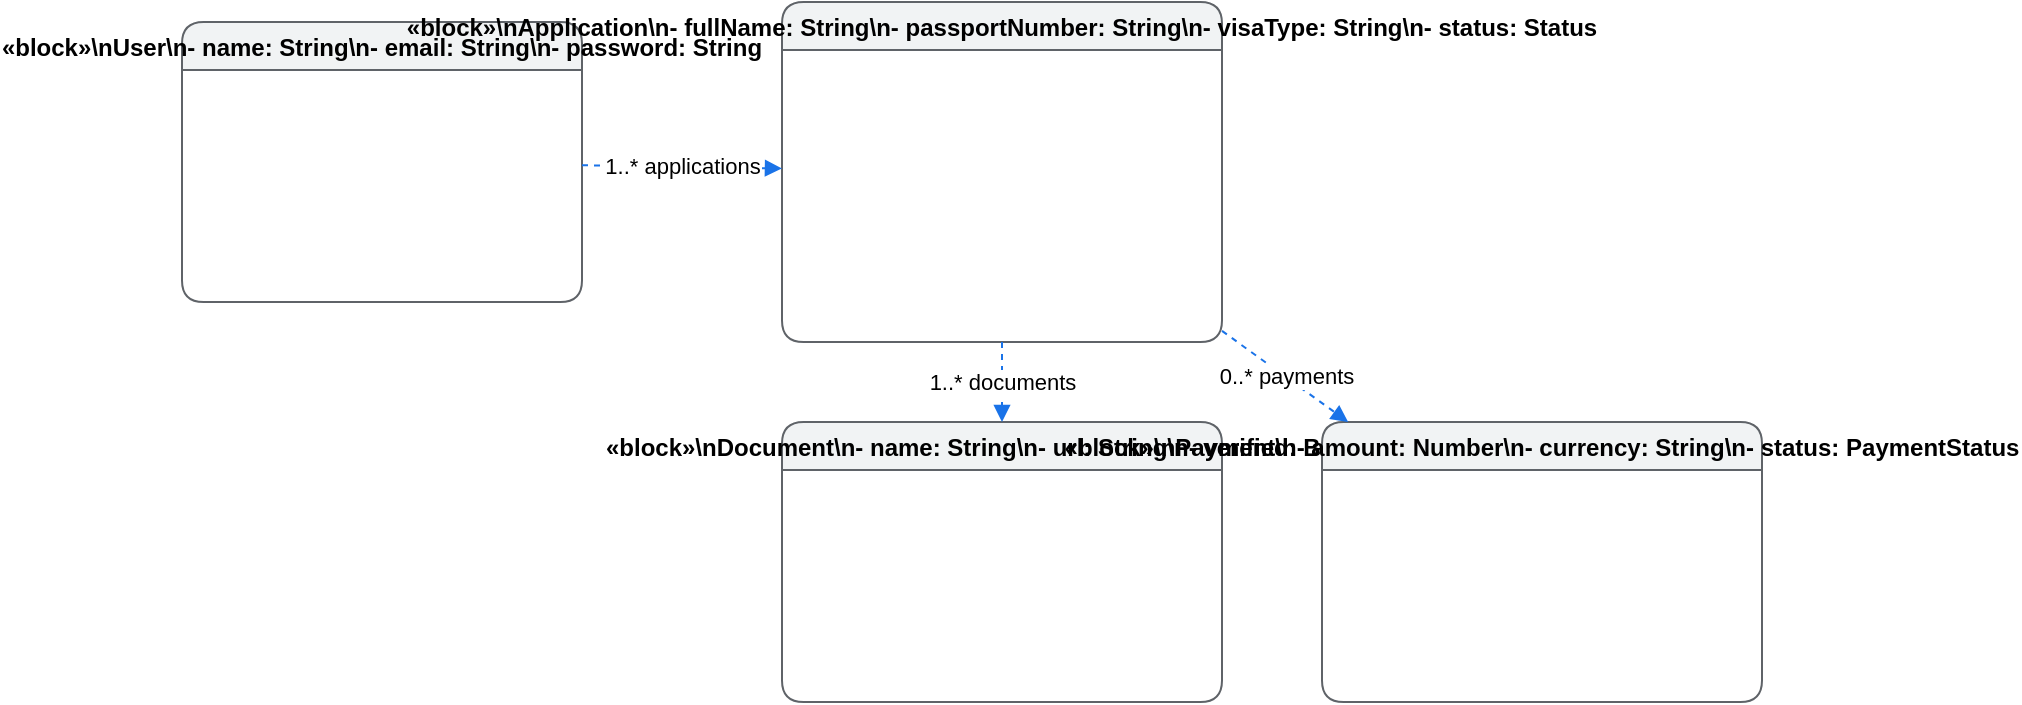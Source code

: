 <mxfile version="20.8.0">
  <diagram id="bdd" name="Block Definition Diagram">
    <mxGraphModel dx="1024" dy="768" grid="1" gridSize="10" guides="1" tooltips="1" connect="1" arrows="1" fold="1" page="1" pageScale="1" pageWidth="1100" pageHeight="850" math="0" shadow="0">
      <root>
        <mxCell id="0"/>
        <mxCell id="1" parent="0"/>

        <mxCell id="blk_user" value="«block»\nUser\n- name: String\n- email: String\n- password: String" style="swimlane;childLayout=stackLayout;rounded=1;horizontal=1;startSize=24;fillColor=#f1f3f4;strokeColor=#5f6368" vertex="1" parent="1">
          <mxGeometry x="70" y="70" width="200" height="140" as="geometry"/>
        </mxCell>

        <mxCell id="blk_app" value="«block»\nApplication\n- fullName: String\n- passportNumber: String\n- visaType: String\n- status: Status" style="swimlane;childLayout=stackLayout;rounded=1;horizontal=1;startSize=24;fillColor=#f1f3f4;strokeColor=#5f6368" vertex="1" parent="1">
          <mxGeometry x="370" y="60" width="220" height="170" as="geometry"/>
        </mxCell>

        <mxCell id="blk_doc" value="«block»\nDocument\n- name: String\n- url: String\n- verified: Boolean" style="swimlane;childLayout=stackLayout;rounded=1;horizontal=1;startSize=24;fillColor=#f1f3f4;strokeColor=#5f6368" vertex="1" parent="1">
          <mxGeometry x="370" y="270" width="220" height="140" as="geometry"/>
        </mxCell>

        <mxCell id="blk_pay" value="«block»\nPayment\n- amount: Number\n- currency: String\n- status: PaymentStatus" style="swimlane;childLayout=stackLayout;rounded=1;horizontal=1;startSize=24;fillColor=#f1f3f4;strokeColor=#5f6368" vertex="1" parent="1">
          <mxGeometry x="640" y="270" width="220" height="140" as="geometry"/>
        </mxCell>

        <mxCell id="assoc1" value="1..* applications" style="endArrow=block;endFill=1;html=1;strokeColor=#1a73e8;dashed=1" edge="1" parent="1" source="blk_user" target="blk_app">
          <mxGeometry relative="1" as="geometry"/>
        </mxCell>
        <mxCell id="assoc2" value="1..* documents" style="endArrow=block;endFill=1;html=1;strokeColor=#1a73e8;dashed=1" edge="1" parent="1" source="blk_app" target="blk_doc">
          <mxGeometry relative="1" as="geometry"/>
        </mxCell>
        <mxCell id="assoc3" value="0..* payments" style="endArrow=block;endFill=1;html=1;strokeColor=#1a73e8;dashed=1" edge="1" parent="1" source="blk_app" target="blk_pay">
          <mxGeometry relative="1" as="geometry"/>
        </mxCell>
      </root>
    </mxGraphModel>
  </diagram>
</mxfile>


